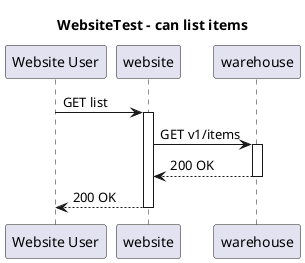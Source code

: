 @startuml
title WebsiteTest - can list items
participant "Website User"
participant "website"
participant "warehouse"
"Website User" -> "website": GET list
activate "website"
"website" -> "warehouse": GET v1/items
activate "warehouse"

"warehouse" --> "website": 200 OK
deactivate "warehouse"
"website" --> "Website User": 200 OK
deactivate "website"
@enduml
